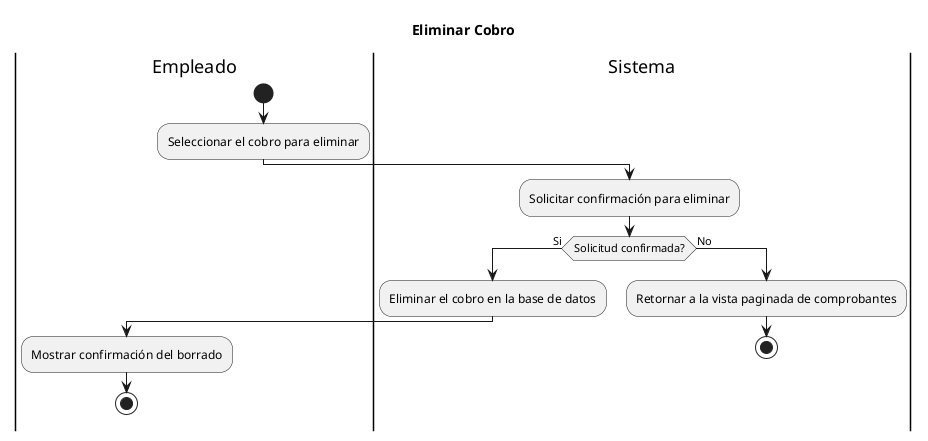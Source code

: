 @startuml da_eliminar_cobro
Title Eliminar Cobro
|Empleado|
start
:Seleccionar el cobro para eliminar;
|Sistema|
:Solicitar confirmación para eliminar;
if (Solicitud confirmada?) then (Si)
    |Sistema|
    :Eliminar el cobro en la base de datos;
    |Empleado|
    :Mostrar confirmación del borrado;
    stop
else (No)
    |Sistema|
    :Retornar a la vista paginada de comprobantes;
    stop
endif
@enduml
